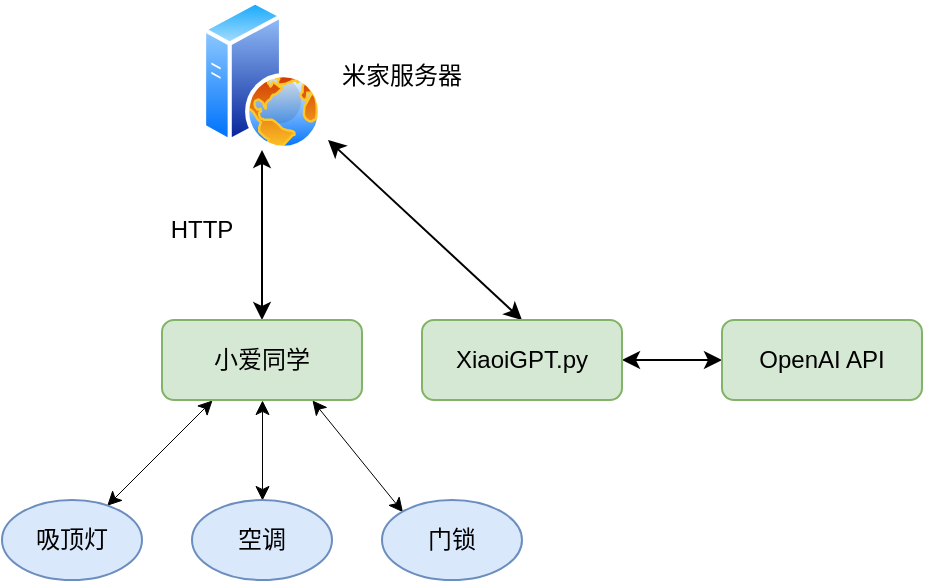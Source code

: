 <mxfile version="21.0.8" type="device"><diagram name="第 1 页" id="LDtKvn7c1tbYujgTQ1I5"><mxGraphModel dx="737" dy="462" grid="1" gridSize="10" guides="1" tooltips="1" connect="1" arrows="1" fold="1" page="1" pageScale="1" pageWidth="827" pageHeight="1169" math="0" shadow="0"><root><mxCell id="0"/><mxCell id="1" parent="0"/><mxCell id="9O8Ihxw10XXdZIqQDpXH-3" value="" style="image;aspect=fixed;perimeter=ellipsePerimeter;html=1;align=center;shadow=0;dashed=0;spacingTop=3;image=img/lib/active_directory/web_server.svg;" vertex="1" parent="1"><mxGeometry x="210" y="80" width="60" height="75" as="geometry"/></mxCell><mxCell id="9O8Ihxw10XXdZIqQDpXH-10" style="rounded=0;orthogonalLoop=1;jettySize=auto;html=1;exitX=0.25;exitY=1;exitDx=0;exitDy=0;startArrow=classic;startFill=1;strokeWidth=0.5;" edge="1" parent="1" source="9O8Ihxw10XXdZIqQDpXH-5" target="9O8Ihxw10XXdZIqQDpXH-7"><mxGeometry relative="1" as="geometry"/></mxCell><mxCell id="9O8Ihxw10XXdZIqQDpXH-11" style="edgeStyle=orthogonalEdgeStyle;rounded=0;orthogonalLoop=1;jettySize=auto;html=1;exitX=0.5;exitY=1;exitDx=0;exitDy=0;entryX=0.5;entryY=0;entryDx=0;entryDy=0;startArrow=classic;startFill=1;strokeWidth=0.5;" edge="1" parent="1" source="9O8Ihxw10XXdZIqQDpXH-5" target="9O8Ihxw10XXdZIqQDpXH-8"><mxGeometry relative="1" as="geometry"/></mxCell><mxCell id="9O8Ihxw10XXdZIqQDpXH-12" style="rounded=0;orthogonalLoop=1;jettySize=auto;html=1;exitX=0.75;exitY=1;exitDx=0;exitDy=0;entryX=0;entryY=0;entryDx=0;entryDy=0;startArrow=classic;startFill=1;strokeWidth=0.5;" edge="1" parent="1" source="9O8Ihxw10XXdZIqQDpXH-5" target="9O8Ihxw10XXdZIqQDpXH-9"><mxGeometry relative="1" as="geometry"/></mxCell><mxCell id="9O8Ihxw10XXdZIqQDpXH-14" style="edgeStyle=orthogonalEdgeStyle;rounded=0;orthogonalLoop=1;jettySize=auto;html=1;exitX=0.5;exitY=0;exitDx=0;exitDy=0;startArrow=classic;startFill=1;" edge="1" parent="1" source="9O8Ihxw10XXdZIqQDpXH-5" target="9O8Ihxw10XXdZIqQDpXH-3"><mxGeometry relative="1" as="geometry"/></mxCell><mxCell id="9O8Ihxw10XXdZIqQDpXH-5" value="小爱同学" style="rounded=1;whiteSpace=wrap;html=1;fillColor=#d5e8d4;strokeColor=#82b366;" vertex="1" parent="1"><mxGeometry x="190" y="240" width="100" height="40" as="geometry"/></mxCell><mxCell id="9O8Ihxw10XXdZIqQDpXH-7" value="吸顶灯" style="ellipse;whiteSpace=wrap;html=1;fillColor=#dae8fc;strokeColor=#6c8ebf;" vertex="1" parent="1"><mxGeometry x="110" y="330" width="70" height="40" as="geometry"/></mxCell><mxCell id="9O8Ihxw10XXdZIqQDpXH-8" value="空调" style="ellipse;whiteSpace=wrap;html=1;fillColor=#dae8fc;strokeColor=#6c8ebf;" vertex="1" parent="1"><mxGeometry x="205" y="330" width="70" height="40" as="geometry"/></mxCell><mxCell id="9O8Ihxw10XXdZIqQDpXH-9" value="门锁" style="ellipse;whiteSpace=wrap;html=1;fillColor=#dae8fc;strokeColor=#6c8ebf;" vertex="1" parent="1"><mxGeometry x="300" y="330" width="70" height="40" as="geometry"/></mxCell><mxCell id="9O8Ihxw10XXdZIqQDpXH-15" value="米家服务器" style="text;html=1;strokeColor=none;fillColor=none;align=center;verticalAlign=middle;whiteSpace=wrap;rounded=0;" vertex="1" parent="1"><mxGeometry x="270" y="102.5" width="80" height="30" as="geometry"/></mxCell><mxCell id="9O8Ihxw10XXdZIqQDpXH-16" value="HTTP" style="text;html=1;strokeColor=none;fillColor=none;align=center;verticalAlign=middle;whiteSpace=wrap;rounded=0;" vertex="1" parent="1"><mxGeometry x="180" y="180" width="60" height="30" as="geometry"/></mxCell><mxCell id="9O8Ihxw10XXdZIqQDpXH-19" style="rounded=0;orthogonalLoop=1;jettySize=auto;html=1;exitX=0.5;exitY=0;exitDx=0;exitDy=0;entryX=1.05;entryY=0.933;entryDx=0;entryDy=0;entryPerimeter=0;startArrow=classic;startFill=1;" edge="1" parent="1" source="9O8Ihxw10XXdZIqQDpXH-17" target="9O8Ihxw10XXdZIqQDpXH-3"><mxGeometry relative="1" as="geometry"/></mxCell><mxCell id="9O8Ihxw10XXdZIqQDpXH-21" style="edgeStyle=orthogonalEdgeStyle;rounded=0;orthogonalLoop=1;jettySize=auto;html=1;exitX=1;exitY=0.5;exitDx=0;exitDy=0;entryX=0;entryY=0.5;entryDx=0;entryDy=0;startArrow=classic;startFill=1;" edge="1" parent="1" source="9O8Ihxw10XXdZIqQDpXH-17" target="9O8Ihxw10XXdZIqQDpXH-20"><mxGeometry relative="1" as="geometry"/></mxCell><mxCell id="9O8Ihxw10XXdZIqQDpXH-17" value="XiaoiGPT.py" style="rounded=1;whiteSpace=wrap;html=1;fillColor=#d5e8d4;strokeColor=#82b366;" vertex="1" parent="1"><mxGeometry x="320" y="240" width="100" height="40" as="geometry"/></mxCell><mxCell id="9O8Ihxw10XXdZIqQDpXH-20" value="OpenAI API" style="rounded=1;whiteSpace=wrap;html=1;fillColor=#d5e8d4;strokeColor=#82b366;" vertex="1" parent="1"><mxGeometry x="470" y="240" width="100" height="40" as="geometry"/></mxCell></root></mxGraphModel></diagram></mxfile>